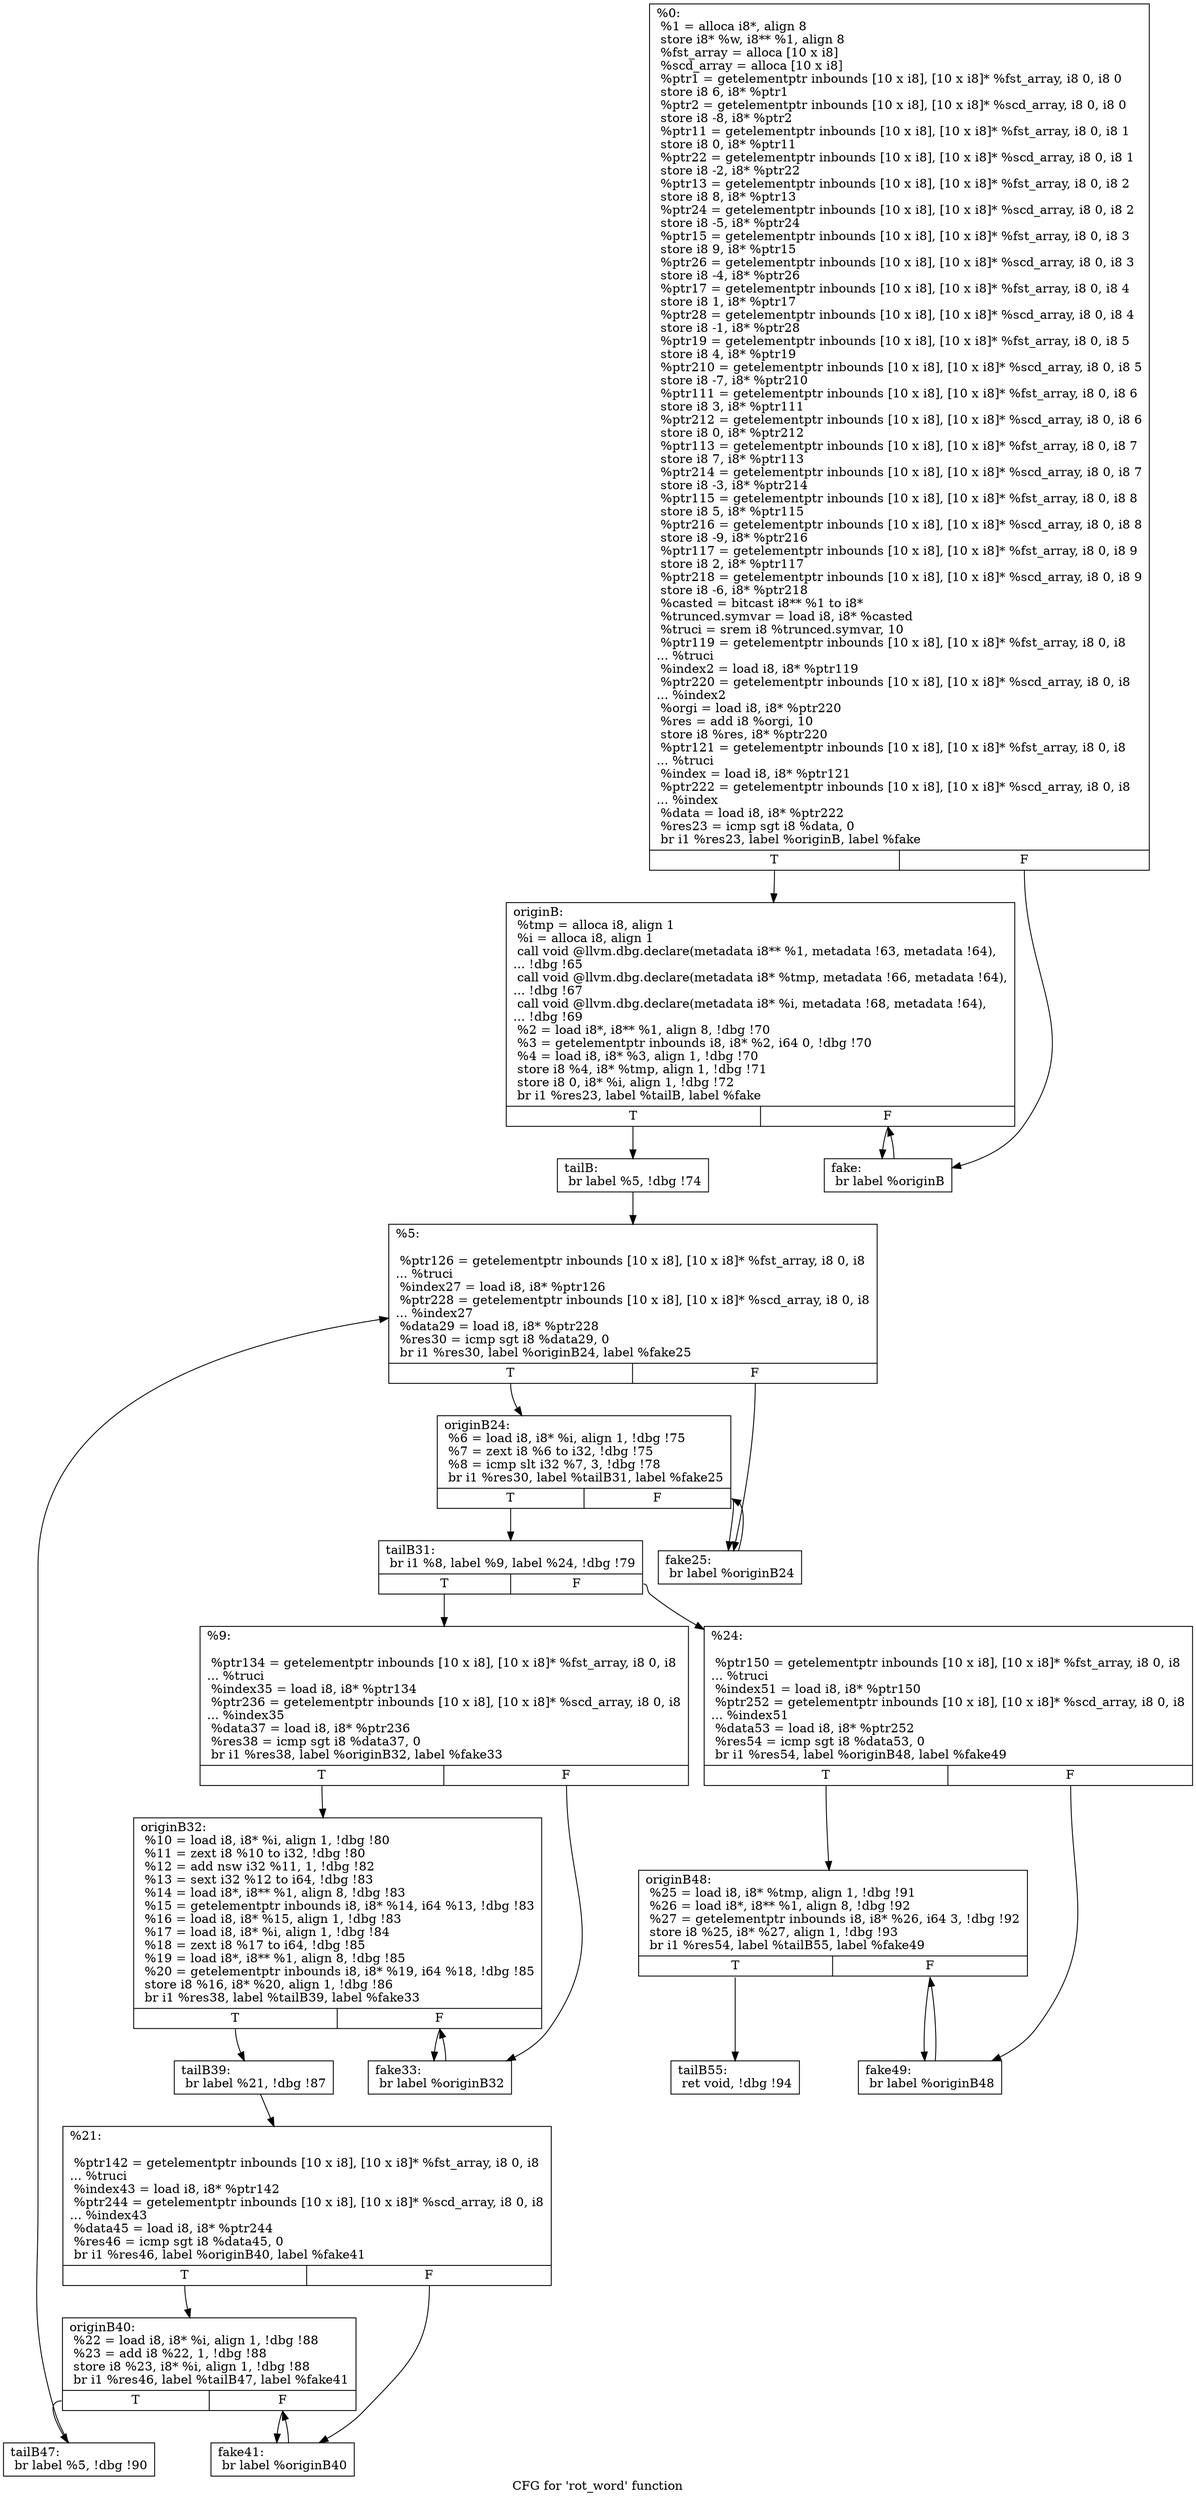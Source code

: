 digraph "CFG for 'rot_word' function" {
	label="CFG for 'rot_word' function";

	Node0x55a812582970 [shape=record,label="{%0:\l  %1 = alloca i8*, align 8\l  store i8* %w, i8** %1, align 8\l  %fst_array = alloca [10 x i8]\l  %scd_array = alloca [10 x i8]\l  %ptr1 = getelementptr inbounds [10 x i8], [10 x i8]* %fst_array, i8 0, i8 0\l  store i8 6, i8* %ptr1\l  %ptr2 = getelementptr inbounds [10 x i8], [10 x i8]* %scd_array, i8 0, i8 0\l  store i8 -8, i8* %ptr2\l  %ptr11 = getelementptr inbounds [10 x i8], [10 x i8]* %fst_array, i8 0, i8 1\l  store i8 0, i8* %ptr11\l  %ptr22 = getelementptr inbounds [10 x i8], [10 x i8]* %scd_array, i8 0, i8 1\l  store i8 -2, i8* %ptr22\l  %ptr13 = getelementptr inbounds [10 x i8], [10 x i8]* %fst_array, i8 0, i8 2\l  store i8 8, i8* %ptr13\l  %ptr24 = getelementptr inbounds [10 x i8], [10 x i8]* %scd_array, i8 0, i8 2\l  store i8 -5, i8* %ptr24\l  %ptr15 = getelementptr inbounds [10 x i8], [10 x i8]* %fst_array, i8 0, i8 3\l  store i8 9, i8* %ptr15\l  %ptr26 = getelementptr inbounds [10 x i8], [10 x i8]* %scd_array, i8 0, i8 3\l  store i8 -4, i8* %ptr26\l  %ptr17 = getelementptr inbounds [10 x i8], [10 x i8]* %fst_array, i8 0, i8 4\l  store i8 1, i8* %ptr17\l  %ptr28 = getelementptr inbounds [10 x i8], [10 x i8]* %scd_array, i8 0, i8 4\l  store i8 -1, i8* %ptr28\l  %ptr19 = getelementptr inbounds [10 x i8], [10 x i8]* %fst_array, i8 0, i8 5\l  store i8 4, i8* %ptr19\l  %ptr210 = getelementptr inbounds [10 x i8], [10 x i8]* %scd_array, i8 0, i8 5\l  store i8 -7, i8* %ptr210\l  %ptr111 = getelementptr inbounds [10 x i8], [10 x i8]* %fst_array, i8 0, i8 6\l  store i8 3, i8* %ptr111\l  %ptr212 = getelementptr inbounds [10 x i8], [10 x i8]* %scd_array, i8 0, i8 6\l  store i8 0, i8* %ptr212\l  %ptr113 = getelementptr inbounds [10 x i8], [10 x i8]* %fst_array, i8 0, i8 7\l  store i8 7, i8* %ptr113\l  %ptr214 = getelementptr inbounds [10 x i8], [10 x i8]* %scd_array, i8 0, i8 7\l  store i8 -3, i8* %ptr214\l  %ptr115 = getelementptr inbounds [10 x i8], [10 x i8]* %fst_array, i8 0, i8 8\l  store i8 5, i8* %ptr115\l  %ptr216 = getelementptr inbounds [10 x i8], [10 x i8]* %scd_array, i8 0, i8 8\l  store i8 -9, i8* %ptr216\l  %ptr117 = getelementptr inbounds [10 x i8], [10 x i8]* %fst_array, i8 0, i8 9\l  store i8 2, i8* %ptr117\l  %ptr218 = getelementptr inbounds [10 x i8], [10 x i8]* %scd_array, i8 0, i8 9\l  store i8 -6, i8* %ptr218\l  %casted = bitcast i8** %1 to i8*\l  %trunced.symvar = load i8, i8* %casted\l  %truci = srem i8 %trunced.symvar, 10\l  %ptr119 = getelementptr inbounds [10 x i8], [10 x i8]* %fst_array, i8 0, i8\l... %truci\l  %index2 = load i8, i8* %ptr119\l  %ptr220 = getelementptr inbounds [10 x i8], [10 x i8]* %scd_array, i8 0, i8\l... %index2\l  %orgi = load i8, i8* %ptr220\l  %res = add i8 %orgi, 10\l  store i8 %res, i8* %ptr220\l  %ptr121 = getelementptr inbounds [10 x i8], [10 x i8]* %fst_array, i8 0, i8\l... %truci\l  %index = load i8, i8* %ptr121\l  %ptr222 = getelementptr inbounds [10 x i8], [10 x i8]* %scd_array, i8 0, i8\l... %index\l  %data = load i8, i8* %ptr222\l  %res23 = icmp sgt i8 %data, 0\l  br i1 %res23, label %originB, label %fake\l|{<s0>T|<s1>F}}"];
	Node0x55a812582970:s0 -> Node0x55a8125831a0;
	Node0x55a812582970:s1 -> Node0x55a812583600;
	Node0x55a8125831a0 [shape=record,label="{originB:                                          \l  %tmp = alloca i8, align 1\l  %i = alloca i8, align 1\l  call void @llvm.dbg.declare(metadata i8** %1, metadata !63, metadata !64),\l... !dbg !65\l  call void @llvm.dbg.declare(metadata i8* %tmp, metadata !66, metadata !64),\l... !dbg !67\l  call void @llvm.dbg.declare(metadata i8* %i, metadata !68, metadata !64),\l... !dbg !69\l  %2 = load i8*, i8** %1, align 8, !dbg !70\l  %3 = getelementptr inbounds i8, i8* %2, i64 0, !dbg !70\l  %4 = load i8, i8* %3, align 1, !dbg !70\l  store i8 %4, i8* %tmp, align 1, !dbg !71\l  store i8 0, i8* %i, align 1, !dbg !72\l  br i1 %res23, label %tailB, label %fake\l|{<s0>T|<s1>F}}"];
	Node0x55a8125831a0:s0 -> Node0x55a8125831f0;
	Node0x55a8125831a0:s1 -> Node0x55a812583600;
	Node0x55a8125831f0 [shape=record,label="{tailB:                                            \l  br label %5, !dbg !74\l}"];
	Node0x55a8125831f0 -> Node0x55a812583240;
	Node0x55a812583240 [shape=record,label="{%5:\l\l  %ptr126 = getelementptr inbounds [10 x i8], [10 x i8]* %fst_array, i8 0, i8\l... %truci\l  %index27 = load i8, i8* %ptr126\l  %ptr228 = getelementptr inbounds [10 x i8], [10 x i8]* %scd_array, i8 0, i8\l... %index27\l  %data29 = load i8, i8* %ptr228\l  %res30 = icmp sgt i8 %data29, 0\l  br i1 %res30, label %originB24, label %fake25\l|{<s0>T|<s1>F}}"];
	Node0x55a812583240:s0 -> Node0x55a812583290;
	Node0x55a812583240:s1 -> Node0x55a812583650;
	Node0x55a812583290 [shape=record,label="{originB24:                                        \l  %6 = load i8, i8* %i, align 1, !dbg !75\l  %7 = zext i8 %6 to i32, !dbg !75\l  %8 = icmp slt i32 %7, 3, !dbg !78\l  br i1 %res30, label %tailB31, label %fake25\l|{<s0>T|<s1>F}}"];
	Node0x55a812583290:s0 -> Node0x55a8125832e0;
	Node0x55a812583290:s1 -> Node0x55a812583650;
	Node0x55a8125832e0 [shape=record,label="{tailB31:                                          \l  br i1 %8, label %9, label %24, !dbg !79\l|{<s0>T|<s1>F}}"];
	Node0x55a8125832e0:s0 -> Node0x55a812583330;
	Node0x55a8125832e0:s1 -> Node0x55a812583510;
	Node0x55a812583330 [shape=record,label="{%9:\l\l  %ptr134 = getelementptr inbounds [10 x i8], [10 x i8]* %fst_array, i8 0, i8\l... %truci\l  %index35 = load i8, i8* %ptr134\l  %ptr236 = getelementptr inbounds [10 x i8], [10 x i8]* %scd_array, i8 0, i8\l... %index35\l  %data37 = load i8, i8* %ptr236\l  %res38 = icmp sgt i8 %data37, 0\l  br i1 %res38, label %originB32, label %fake33\l|{<s0>T|<s1>F}}"];
	Node0x55a812583330:s0 -> Node0x55a812583380;
	Node0x55a812583330:s1 -> Node0x55a8125836a0;
	Node0x55a812583380 [shape=record,label="{originB32:                                        \l  %10 = load i8, i8* %i, align 1, !dbg !80\l  %11 = zext i8 %10 to i32, !dbg !80\l  %12 = add nsw i32 %11, 1, !dbg !82\l  %13 = sext i32 %12 to i64, !dbg !83\l  %14 = load i8*, i8** %1, align 8, !dbg !83\l  %15 = getelementptr inbounds i8, i8* %14, i64 %13, !dbg !83\l  %16 = load i8, i8* %15, align 1, !dbg !83\l  %17 = load i8, i8* %i, align 1, !dbg !84\l  %18 = zext i8 %17 to i64, !dbg !85\l  %19 = load i8*, i8** %1, align 8, !dbg !85\l  %20 = getelementptr inbounds i8, i8* %19, i64 %18, !dbg !85\l  store i8 %16, i8* %20, align 1, !dbg !86\l  br i1 %res38, label %tailB39, label %fake33\l|{<s0>T|<s1>F}}"];
	Node0x55a812583380:s0 -> Node0x55a8125833d0;
	Node0x55a812583380:s1 -> Node0x55a8125836a0;
	Node0x55a8125833d0 [shape=record,label="{tailB39:                                          \l  br label %21, !dbg !87\l}"];
	Node0x55a8125833d0 -> Node0x55a812583420;
	Node0x55a812583420 [shape=record,label="{%21:\l\l  %ptr142 = getelementptr inbounds [10 x i8], [10 x i8]* %fst_array, i8 0, i8\l... %truci\l  %index43 = load i8, i8* %ptr142\l  %ptr244 = getelementptr inbounds [10 x i8], [10 x i8]* %scd_array, i8 0, i8\l... %index43\l  %data45 = load i8, i8* %ptr244\l  %res46 = icmp sgt i8 %data45, 0\l  br i1 %res46, label %originB40, label %fake41\l|{<s0>T|<s1>F}}"];
	Node0x55a812583420:s0 -> Node0x55a812583470;
	Node0x55a812583420:s1 -> Node0x55a8125836f0;
	Node0x55a812583470 [shape=record,label="{originB40:                                        \l  %22 = load i8, i8* %i, align 1, !dbg !88\l  %23 = add i8 %22, 1, !dbg !88\l  store i8 %23, i8* %i, align 1, !dbg !88\l  br i1 %res46, label %tailB47, label %fake41\l|{<s0>T|<s1>F}}"];
	Node0x55a812583470:s0 -> Node0x55a8125834c0;
	Node0x55a812583470:s1 -> Node0x55a8125836f0;
	Node0x55a8125834c0 [shape=record,label="{tailB47:                                          \l  br label %5, !dbg !90\l}"];
	Node0x55a8125834c0 -> Node0x55a812583240;
	Node0x55a812583510 [shape=record,label="{%24:\l\l  %ptr150 = getelementptr inbounds [10 x i8], [10 x i8]* %fst_array, i8 0, i8\l... %truci\l  %index51 = load i8, i8* %ptr150\l  %ptr252 = getelementptr inbounds [10 x i8], [10 x i8]* %scd_array, i8 0, i8\l... %index51\l  %data53 = load i8, i8* %ptr252\l  %res54 = icmp sgt i8 %data53, 0\l  br i1 %res54, label %originB48, label %fake49\l|{<s0>T|<s1>F}}"];
	Node0x55a812583510:s0 -> Node0x55a812583560;
	Node0x55a812583510:s1 -> Node0x55a812583740;
	Node0x55a812583560 [shape=record,label="{originB48:                                        \l  %25 = load i8, i8* %tmp, align 1, !dbg !91\l  %26 = load i8*, i8** %1, align 8, !dbg !92\l  %27 = getelementptr inbounds i8, i8* %26, i64 3, !dbg !92\l  store i8 %25, i8* %27, align 1, !dbg !93\l  br i1 %res54, label %tailB55, label %fake49\l|{<s0>T|<s1>F}}"];
	Node0x55a812583560:s0 -> Node0x55a8125835b0;
	Node0x55a812583560:s1 -> Node0x55a812583740;
	Node0x55a8125835b0 [shape=record,label="{tailB55:                                          \l  ret void, !dbg !94\l}"];
	Node0x55a812583600 [shape=record,label="{fake:                                             \l  br label %originB\l}"];
	Node0x55a812583600 -> Node0x55a8125831a0;
	Node0x55a812583650 [shape=record,label="{fake25:                                           \l  br label %originB24\l}"];
	Node0x55a812583650 -> Node0x55a812583290;
	Node0x55a8125836a0 [shape=record,label="{fake33:                                           \l  br label %originB32\l}"];
	Node0x55a8125836a0 -> Node0x55a812583380;
	Node0x55a8125836f0 [shape=record,label="{fake41:                                           \l  br label %originB40\l}"];
	Node0x55a8125836f0 -> Node0x55a812583470;
	Node0x55a812583740 [shape=record,label="{fake49:                                           \l  br label %originB48\l}"];
	Node0x55a812583740 -> Node0x55a812583560;
}
